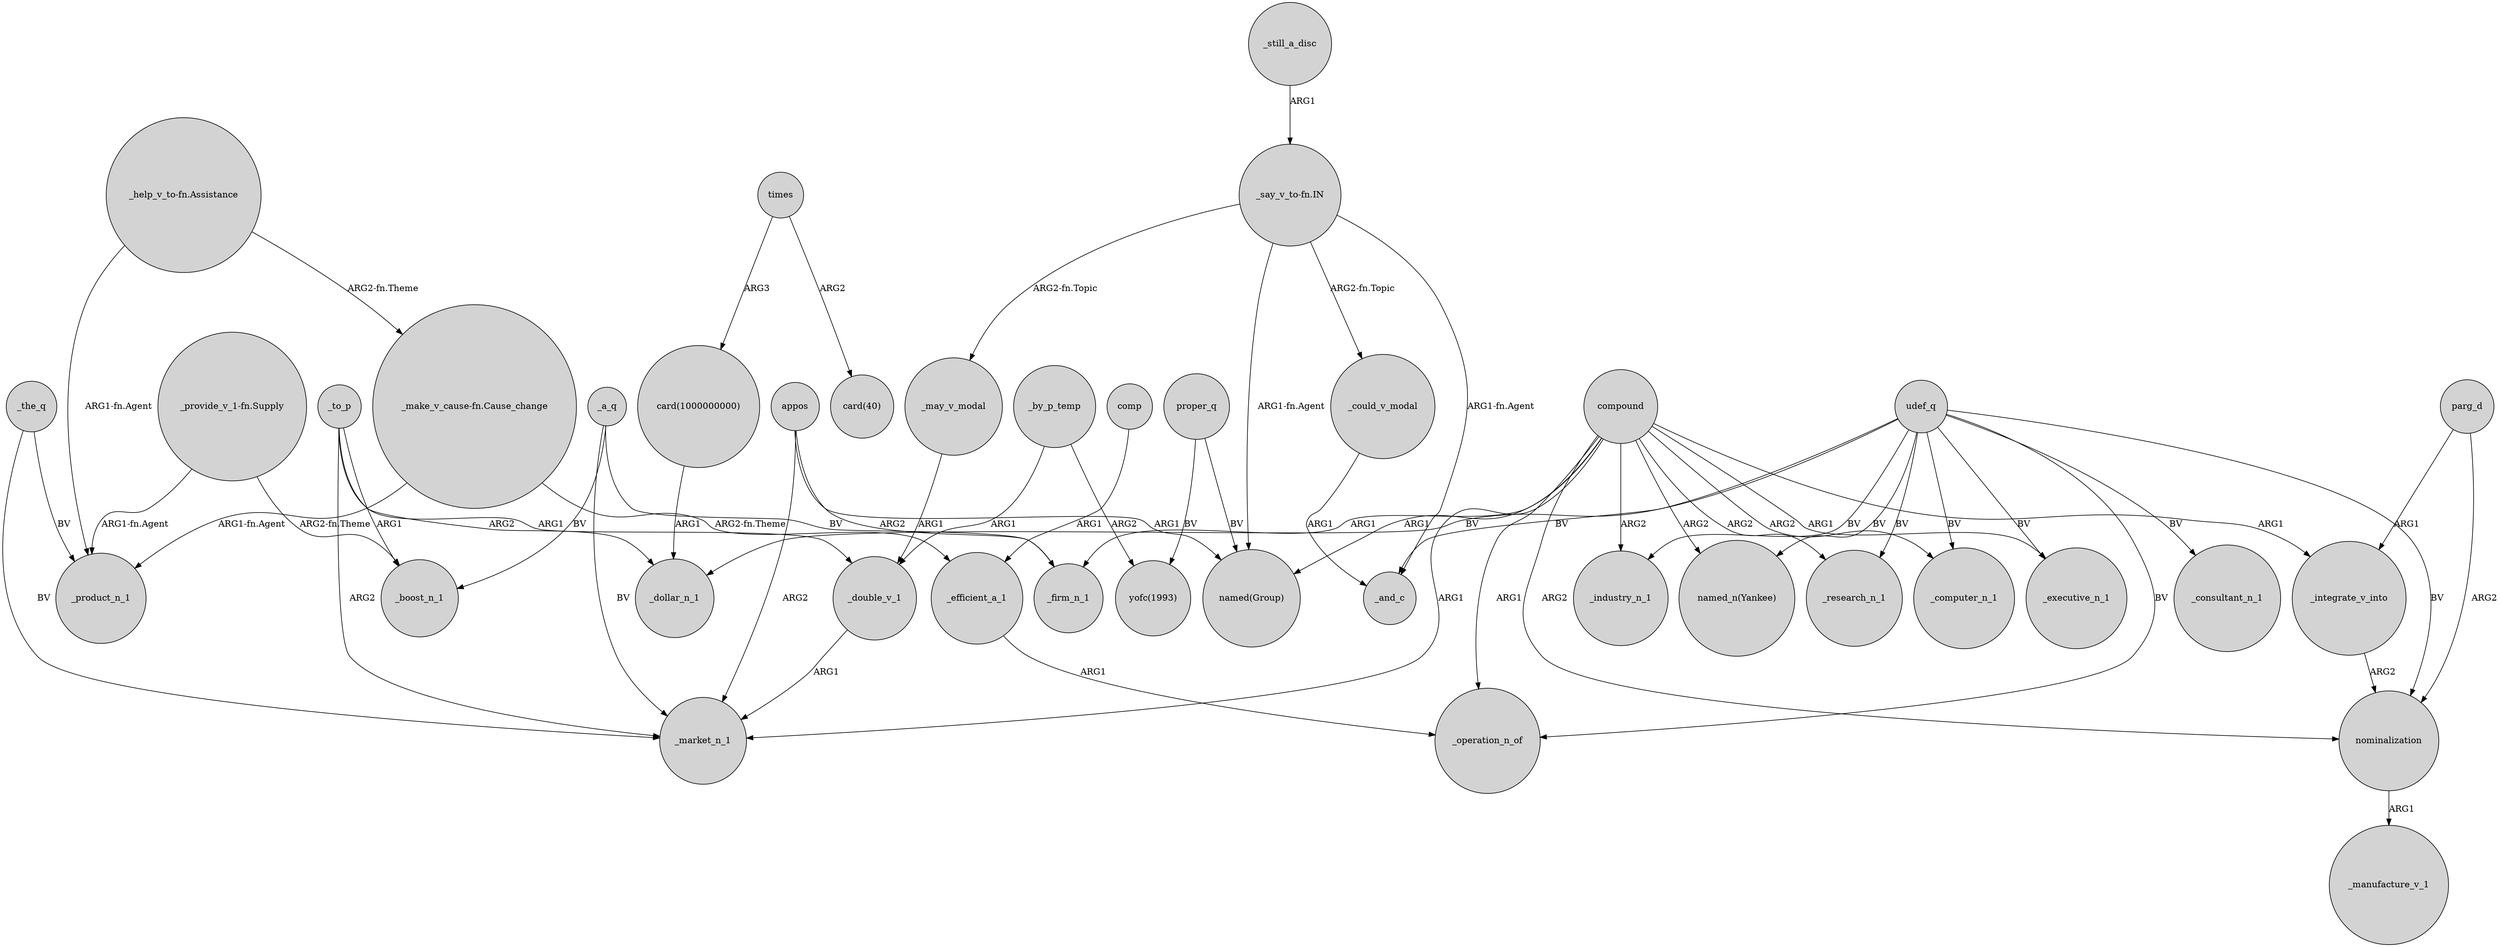 digraph {
	node [shape=circle style=filled]
	"_make_v_cause-fn.Cause_change" -> _product_n_1 [label="ARG1-fn.Agent"]
	compound -> _operation_n_of [label=ARG1]
	"_provide_v_1-fn.Supply" -> _boost_n_1 [label="ARG2-fn.Theme"]
	"_help_v_to-fn.Assistance" -> _product_n_1 [label="ARG1-fn.Agent"]
	_to_p -> _dollar_n_1 [label=ARG2]
	"_say_v_to-fn.IN" -> _and_c [label="ARG1-fn.Agent"]
	appos -> _firm_n_1 [label=ARG2]
	udef_q -> _executive_n_1 [label=BV]
	times -> "card(40)" [label=ARG2]
	_may_v_modal -> _double_v_1 [label=ARG1]
	udef_q -> _research_n_1 [label=BV]
	_a_q -> _firm_n_1 [label=BV]
	compound -> _executive_n_1 [label=ARG1]
	comp -> _efficient_a_1 [label=ARG1]
	nominalization -> _manufacture_v_1 [label=ARG1]
	compound -> nominalization [label=ARG2]
	appos -> _market_n_1 [label=ARG2]
	_a_q -> _boost_n_1 [label=BV]
	parg_d -> _integrate_v_into [label=ARG1]
	_to_p -> _double_v_1 [label=ARG1]
	udef_q -> _computer_n_1 [label=BV]
	compound -> _computer_n_1 [label=ARG2]
	compound -> "named(Group)" [label=ARG1]
	times -> "card(1000000000)" [label=ARG3]
	"_make_v_cause-fn.Cause_change" -> _efficient_a_1 [label="ARG2-fn.Theme"]
	_could_v_modal -> _and_c [label=ARG1]
	_to_p -> _market_n_1 [label=ARG2]
	compound -> _integrate_v_into [label=ARG1]
	"_say_v_to-fn.IN" -> _may_v_modal [label="ARG2-fn.Topic"]
	compound -> _industry_n_1 [label=ARG2]
	appos -> "named(Group)" [label=ARG1]
	udef_q -> "named_n(Yankee)" [label=BV]
	_integrate_v_into -> nominalization [label=ARG2]
	parg_d -> nominalization [label=ARG2]
	"_provide_v_1-fn.Supply" -> _product_n_1 [label="ARG1-fn.Agent"]
	compound -> "named_n(Yankee)" [label=ARG2]
	_still_a_disc -> "_say_v_to-fn.IN" [label=ARG1]
	compound -> _firm_n_1 [label=ARG1]
	udef_q -> nominalization [label=BV]
	_by_p_temp -> _double_v_1 [label=ARG1]
	udef_q -> _consultant_n_1 [label=BV]
	_a_q -> _market_n_1 [label=BV]
	_the_q -> _product_n_1 [label=BV]
	_double_v_1 -> _market_n_1 [label=ARG1]
	_by_p_temp -> "yofc(1993)" [label=ARG2]
	_efficient_a_1 -> _operation_n_of [label=ARG1]
	proper_q -> "named(Group)" [label=BV]
	compound -> _market_n_1 [label=ARG1]
	_to_p -> _boost_n_1 [label=ARG1]
	"card(1000000000)" -> _dollar_n_1 [label=ARG1]
	_the_q -> _market_n_1 [label=BV]
	udef_q -> _and_c [label=BV]
	compound -> _research_n_1 [label=ARG2]
	"_say_v_to-fn.IN" -> _could_v_modal [label="ARG2-fn.Topic"]
	udef_q -> _operation_n_of [label=BV]
	udef_q -> _industry_n_1 [label=BV]
	"_say_v_to-fn.IN" -> "named(Group)" [label="ARG1-fn.Agent"]
	"_help_v_to-fn.Assistance" -> "_make_v_cause-fn.Cause_change" [label="ARG2-fn.Theme"]
	udef_q -> _dollar_n_1 [label=BV]
	proper_q -> "yofc(1993)" [label=BV]
}

